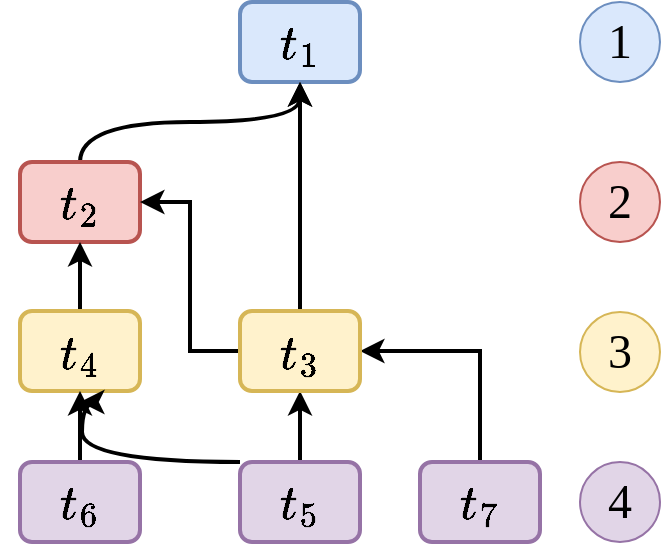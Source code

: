 <mxfile version="24.7.8">
  <diagram name="第 1 页" id="5klusX7bcSKgV-_HhoXc">
    <mxGraphModel dx="2074" dy="1121" grid="1" gridSize="10" guides="1" tooltips="1" connect="1" arrows="1" fold="1" page="1" pageScale="1" pageWidth="827" pageHeight="1169" math="1" shadow="0">
      <root>
        <mxCell id="0" />
        <mxCell id="1" parent="0" />
        <mxCell id="fb4e6AdWu1gKETjJjs_l-1" value="$$t_1$$&lt;span class=&quot;eusoft-eudic-chrome-extension-translate-content&quot;&gt;&lt;/span&gt;" style="rounded=1;whiteSpace=wrap;html=1;fontSize=24;fontFamily=Comic Sans MS;fillColor=#dae8fc;strokeColor=#6c8ebf;strokeWidth=2;" vertex="1" parent="1">
          <mxGeometry x="280" y="410" width="60" height="40" as="geometry" />
        </mxCell>
        <mxCell id="fb4e6AdWu1gKETjJjs_l-12" style="edgeStyle=orthogonalEdgeStyle;rounded=0;orthogonalLoop=1;jettySize=auto;html=1;entryX=0.5;entryY=1;entryDx=0;entryDy=0;exitX=0.5;exitY=0;exitDx=0;exitDy=0;strokeWidth=2;curved=1;" edge="1" parent="1" source="fb4e6AdWu1gKETjJjs_l-2" target="fb4e6AdWu1gKETjJjs_l-1">
          <mxGeometry relative="1" as="geometry" />
        </mxCell>
        <mxCell id="fb4e6AdWu1gKETjJjs_l-2" value="$$t_2$$&lt;span class=&quot;eusoft-eudic-chrome-extension-translate-content&quot;&gt;&lt;/span&gt;" style="rounded=1;whiteSpace=wrap;html=1;fontSize=24;fontFamily=Comic Sans MS;fillColor=#f8cecc;strokeColor=#b85450;strokeWidth=2;" vertex="1" parent="1">
          <mxGeometry x="170" y="490" width="60" height="40" as="geometry" />
        </mxCell>
        <mxCell id="fb4e6AdWu1gKETjJjs_l-15" value="" style="edgeStyle=orthogonalEdgeStyle;rounded=0;orthogonalLoop=1;jettySize=auto;html=1;curved=1;strokeWidth=2;" edge="1" parent="1" source="fb4e6AdWu1gKETjJjs_l-4" target="fb4e6AdWu1gKETjJjs_l-2">
          <mxGeometry relative="1" as="geometry" />
        </mxCell>
        <mxCell id="fb4e6AdWu1gKETjJjs_l-4" value="$$t_4$$" style="rounded=1;whiteSpace=wrap;html=1;fontSize=24;fontFamily=Comic Sans MS;fillColor=#fff2cc;strokeColor=#d6b656;strokeWidth=2;" vertex="1" parent="1">
          <mxGeometry x="170" y="564.5" width="60" height="40" as="geometry" />
        </mxCell>
        <mxCell id="fb4e6AdWu1gKETjJjs_l-17" value="" style="edgeStyle=orthogonalEdgeStyle;rounded=0;orthogonalLoop=1;jettySize=auto;html=1;strokeWidth=2;curved=1;" edge="1" parent="1" source="fb4e6AdWu1gKETjJjs_l-6">
          <mxGeometry relative="1" as="geometry">
            <mxPoint x="200" y="610" as="targetPoint" />
            <Array as="points">
              <mxPoint x="201" y="640" />
            </Array>
          </mxGeometry>
        </mxCell>
        <mxCell id="fb4e6AdWu1gKETjJjs_l-18" style="edgeStyle=orthogonalEdgeStyle;rounded=0;orthogonalLoop=1;jettySize=auto;html=1;entryX=0.5;entryY=1;entryDx=0;entryDy=0;curved=1;strokeWidth=2;" edge="1" parent="1" source="fb4e6AdWu1gKETjJjs_l-6" target="fb4e6AdWu1gKETjJjs_l-11">
          <mxGeometry relative="1" as="geometry" />
        </mxCell>
        <mxCell id="fb4e6AdWu1gKETjJjs_l-6" value="$$t_5$$" style="rounded=1;whiteSpace=wrap;html=1;fontSize=24;fontFamily=Comic Sans MS;fillColor=#e1d5e7;strokeColor=#9673a6;strokeWidth=2;" vertex="1" parent="1">
          <mxGeometry x="280" y="640" width="60" height="40" as="geometry" />
        </mxCell>
        <mxCell id="fb4e6AdWu1gKETjJjs_l-16" value="" style="edgeStyle=orthogonalEdgeStyle;rounded=0;orthogonalLoop=1;jettySize=auto;html=1;curved=1;strokeWidth=2;" edge="1" parent="1" source="fb4e6AdWu1gKETjJjs_l-7" target="fb4e6AdWu1gKETjJjs_l-4">
          <mxGeometry relative="1" as="geometry" />
        </mxCell>
        <mxCell id="fb4e6AdWu1gKETjJjs_l-7" value="$$t_6$$" style="rounded=1;whiteSpace=wrap;html=1;fontSize=24;fontFamily=Comic Sans MS;fillColor=#e1d5e7;strokeColor=#9673a6;strokeWidth=2;" vertex="1" parent="1">
          <mxGeometry x="170" y="640" width="60" height="40" as="geometry" />
        </mxCell>
        <mxCell id="fb4e6AdWu1gKETjJjs_l-13" style="edgeStyle=orthogonalEdgeStyle;rounded=0;orthogonalLoop=1;jettySize=auto;html=1;exitX=0.5;exitY=0;exitDx=0;exitDy=0;entryX=0.5;entryY=1;entryDx=0;entryDy=0;curved=1;strokeWidth=2;" edge="1" parent="1" source="fb4e6AdWu1gKETjJjs_l-11" target="fb4e6AdWu1gKETjJjs_l-1">
          <mxGeometry relative="1" as="geometry" />
        </mxCell>
        <mxCell id="fb4e6AdWu1gKETjJjs_l-14" style="edgeStyle=orthogonalEdgeStyle;rounded=0;orthogonalLoop=1;jettySize=auto;html=1;entryX=1;entryY=0.5;entryDx=0;entryDy=0;strokeWidth=2;" edge="1" parent="1" source="fb4e6AdWu1gKETjJjs_l-11" target="fb4e6AdWu1gKETjJjs_l-2">
          <mxGeometry relative="1" as="geometry" />
        </mxCell>
        <mxCell id="fb4e6AdWu1gKETjJjs_l-21" value="" style="edgeStyle=orthogonalEdgeStyle;rounded=0;orthogonalLoop=1;jettySize=auto;html=1;strokeColor=default;align=center;verticalAlign=middle;fontFamily=Helvetica;fontSize=11;fontColor=default;labelBackgroundColor=default;endArrow=none;startArrow=classic;startFill=1;endFill=0;strokeWidth=2;" edge="1" parent="1" source="fb4e6AdWu1gKETjJjs_l-11" target="fb4e6AdWu1gKETjJjs_l-20">
          <mxGeometry relative="1" as="geometry" />
        </mxCell>
        <mxCell id="fb4e6AdWu1gKETjJjs_l-11" value="$$t_3$$" style="rounded=1;whiteSpace=wrap;html=1;fontSize=24;fontFamily=Comic Sans MS;fillColor=#fff2cc;strokeColor=#d6b656;strokeWidth=2;" vertex="1" parent="1">
          <mxGeometry x="280" y="564.5" width="60" height="40" as="geometry" />
        </mxCell>
        <mxCell id="fb4e6AdWu1gKETjJjs_l-20" value="$$t_7$$" style="rounded=1;whiteSpace=wrap;html=1;fontSize=24;fontFamily=Comic Sans MS;fillColor=#e1d5e7;strokeColor=#9673a6;strokeWidth=2;" vertex="1" parent="1">
          <mxGeometry x="370" y="640" width="60" height="40" as="geometry" />
        </mxCell>
        <mxCell id="fb4e6AdWu1gKETjJjs_l-24" value="1" style="ellipse;whiteSpace=wrap;html=1;fontSize=24;fontFamily=Times New Roman;fillColor=#dae8fc;strokeColor=#6c8ebf;" vertex="1" parent="1">
          <mxGeometry x="450" y="410" width="40" height="40" as="geometry" />
        </mxCell>
        <mxCell id="fb4e6AdWu1gKETjJjs_l-26" value="2" style="ellipse;whiteSpace=wrap;html=1;fontSize=24;fontFamily=Times New Roman;fillColor=#f8cecc;strokeColor=#b85450;" vertex="1" parent="1">
          <mxGeometry x="450" y="490" width="40" height="40" as="geometry" />
        </mxCell>
        <mxCell id="fb4e6AdWu1gKETjJjs_l-27" value="3" style="ellipse;whiteSpace=wrap;html=1;fontSize=24;fontFamily=Times New Roman;fillColor=#fff2cc;strokeColor=#d6b656;" vertex="1" parent="1">
          <mxGeometry x="450" y="565" width="40" height="40" as="geometry" />
        </mxCell>
        <mxCell id="fb4e6AdWu1gKETjJjs_l-28" value="4" style="ellipse;whiteSpace=wrap;html=1;fontSize=24;fontFamily=Times New Roman;fillColor=#e1d5e7;strokeColor=#9673a6;" vertex="1" parent="1">
          <mxGeometry x="450" y="640" width="40" height="40" as="geometry" />
        </mxCell>
      </root>
    </mxGraphModel>
  </diagram>
</mxfile>
